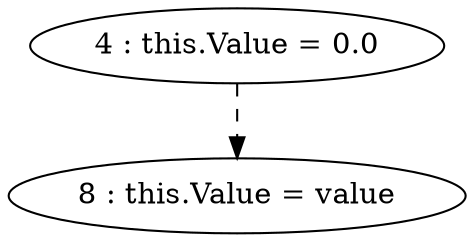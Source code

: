 digraph G {
"4 : this.Value = 0.0"
"4 : this.Value = 0.0" -> "8 : this.Value = value" [style=dashed]
"8 : this.Value = value"
}